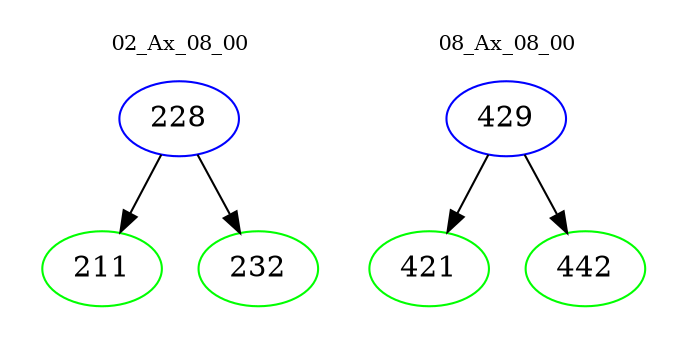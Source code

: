 digraph{
subgraph cluster_0 {
color = white
label = "02_Ax_08_00";
fontsize=10;
T0_228 [label="228", color="blue"]
T0_228 -> T0_211 [color="black"]
T0_211 [label="211", color="green"]
T0_228 -> T0_232 [color="black"]
T0_232 [label="232", color="green"]
}
subgraph cluster_1 {
color = white
label = "08_Ax_08_00";
fontsize=10;
T1_429 [label="429", color="blue"]
T1_429 -> T1_421 [color="black"]
T1_421 [label="421", color="green"]
T1_429 -> T1_442 [color="black"]
T1_442 [label="442", color="green"]
}
}

